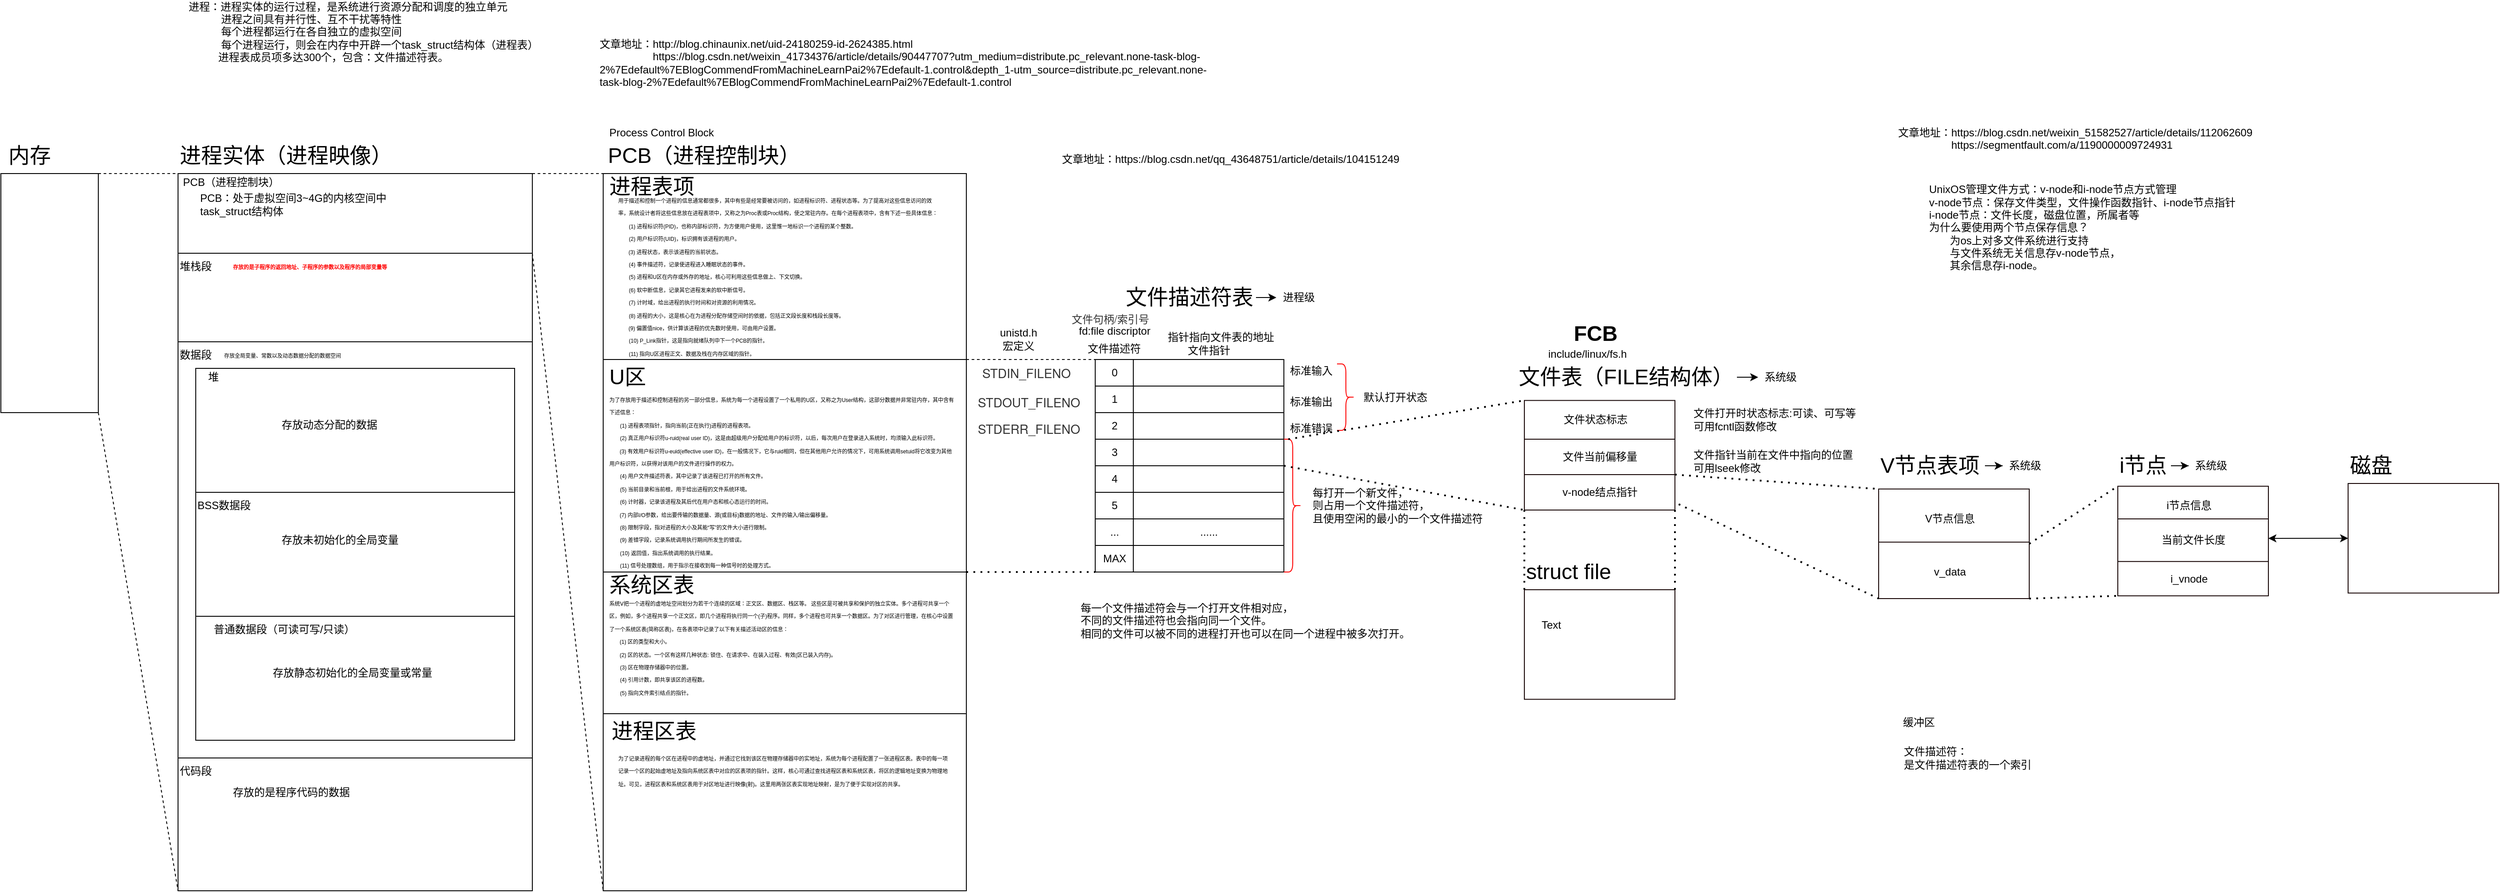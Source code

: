 <mxfile version="14.5.1" type="device"><diagram id="6Hi5mc8A0BhGTvgIIc06" name="第 1 页"><mxGraphModel dx="2029" dy="632" grid="1" gridSize="10" guides="1" tooltips="1" connect="1" arrows="1" fold="1" page="1" pageScale="1" pageWidth="827" pageHeight="1169" math="0" shadow="0"><root><mxCell id="0"/><mxCell id="1" parent="0"/><mxCell id="mOzJMRcrNYi2HUL99WzS-26" value="" style="rounded=0;whiteSpace=wrap;html=1;" parent="1" vertex="1"><mxGeometry x="300" y="400" width="410" height="620" as="geometry"/></mxCell><mxCell id="mOzJMRcrNYi2HUL99WzS-19" value="" style="rounded=0;whiteSpace=wrap;html=1;" parent="1" vertex="1"><mxGeometry x="-180" y="400" width="400" height="620" as="geometry"/></mxCell><mxCell id="mOzJMRcrNYi2HUL99WzS-48" value="" style="rounded=0;whiteSpace=wrap;html=1;" parent="1" vertex="1"><mxGeometry x="-170" y="855" width="400" as="geometry"/></mxCell><mxCell id="mOzJMRcrNYi2HUL99WzS-58" value="" style="rounded=0;whiteSpace=wrap;html=1;" parent="1" vertex="1"><mxGeometry x="-180" y="870" width="400" height="150" as="geometry"/></mxCell><mxCell id="mOzJMRcrNYi2HUL99WzS-60" value="" style="rounded=0;whiteSpace=wrap;html=1;" parent="1" vertex="1"><mxGeometry x="-160" y="430" width="360" height="140" as="geometry"/></mxCell><mxCell id="mOzJMRcrNYi2HUL99WzS-12" value="" style="rounded=0;whiteSpace=wrap;html=1;" parent="1" vertex="1"><mxGeometry x="-380" y="210" width="110" height="270" as="geometry"/></mxCell><mxCell id="mOzJMRcrNYi2HUL99WzS-1" value="" style="rounded=0;whiteSpace=wrap;html=1;" parent="1" vertex="1"><mxGeometry x="-180" y="210" width="400" height="190" as="geometry"/></mxCell><mxCell id="mOzJMRcrNYi2HUL99WzS-2" value="" style="rounded=0;whiteSpace=wrap;html=1;" parent="1" vertex="1"><mxGeometry x="-180" y="210" width="400" height="90" as="geometry"/></mxCell><mxCell id="mOzJMRcrNYi2HUL99WzS-3" value="" style="rounded=0;whiteSpace=wrap;html=1;" parent="1" vertex="1"><mxGeometry x="300" y="210" width="410" height="610" as="geometry"/></mxCell><mxCell id="mOzJMRcrNYi2HUL99WzS-4" value="" style="rounded=0;whiteSpace=wrap;html=1;" parent="1" vertex="1"><mxGeometry x="855.5" y="420" width="213" height="230" as="geometry"/></mxCell><mxCell id="mOzJMRcrNYi2HUL99WzS-5" value="进程：进程实体的运行过程，是系统进行资源分配和调度的独立单元&lt;br&gt;&amp;nbsp; &amp;nbsp; &amp;nbsp; &amp;nbsp; &amp;nbsp; &amp;nbsp;进程之间具有并行性、互不干扰等特性&lt;br&gt;&amp;nbsp; &amp;nbsp; &amp;nbsp; &amp;nbsp; &amp;nbsp; &amp;nbsp;每个进程都运行在各自独立的虚拟空间&lt;br&gt;&amp;nbsp; &amp;nbsp; &amp;nbsp; &amp;nbsp; &amp;nbsp; &amp;nbsp;每个进程运行，则会在内存中开辟一个task_struct结构体（进程表）&lt;br&gt;&amp;nbsp; &amp;nbsp; &amp;nbsp; &amp;nbsp; &amp;nbsp; 进程表成员项多达300个，包含：文件描述符表。" style="text;html=1;strokeColor=none;fillColor=none;align=left;verticalAlign=middle;whiteSpace=wrap;rounded=0;" parent="1" vertex="1"><mxGeometry x="-170" y="40" width="420" height="20" as="geometry"/></mxCell><mxCell id="mOzJMRcrNYi2HUL99WzS-149" value="" style="edgeStyle=orthogonalEdgeStyle;rounded=0;orthogonalLoop=1;jettySize=auto;html=1;" parent="1" source="mOzJMRcrNYi2HUL99WzS-7" target="mOzJMRcrNYi2HUL99WzS-146" edge="1"><mxGeometry relative="1" as="geometry"><mxPoint x="1100" y="350" as="targetPoint"/></mxGeometry></mxCell><mxCell id="mOzJMRcrNYi2HUL99WzS-7" value="&lt;font style=&quot;font-size: 24px&quot;&gt;文件描述符表&lt;/font&gt;" style="text;html=1;strokeColor=none;fillColor=none;align=center;verticalAlign=middle;whiteSpace=wrap;rounded=0;" parent="1" vertex="1"><mxGeometry x="887" y="340" width="150" height="20" as="geometry"/></mxCell><mxCell id="mOzJMRcrNYi2HUL99WzS-8" style="edgeStyle=orthogonalEdgeStyle;rounded=0;orthogonalLoop=1;jettySize=auto;html=1;exitX=0.5;exitY=1;exitDx=0;exitDy=0;" parent="1" source="mOzJMRcrNYi2HUL99WzS-2" target="mOzJMRcrNYi2HUL99WzS-2" edge="1"><mxGeometry relative="1" as="geometry"/></mxCell><mxCell id="mOzJMRcrNYi2HUL99WzS-11" value="PCB（进程控制块）" style="text;html=1;strokeColor=none;fillColor=none;align=center;verticalAlign=middle;whiteSpace=wrap;rounded=0;" parent="1" vertex="1"><mxGeometry x="-180" y="210" width="120" height="20" as="geometry"/></mxCell><mxCell id="mOzJMRcrNYi2HUL99WzS-13" value="&lt;font style=&quot;font-size: 24px&quot;&gt;内存&lt;/font&gt;" style="text;html=1;strokeColor=none;fillColor=none;align=center;verticalAlign=middle;whiteSpace=wrap;rounded=0;" parent="1" vertex="1"><mxGeometry x="-380" y="180" width="65" height="20" as="geometry"/></mxCell><mxCell id="mOzJMRcrNYi2HUL99WzS-18" value="&lt;font style=&quot;font-size: 24px&quot;&gt;进程实体（进程映像）&lt;/font&gt;" style="text;html=1;strokeColor=none;fillColor=none;align=left;verticalAlign=middle;whiteSpace=wrap;rounded=0;" parent="1" vertex="1"><mxGeometry x="-180" y="180" width="275" height="20" as="geometry"/></mxCell><mxCell id="mOzJMRcrNYi2HUL99WzS-21" value="数据段" style="text;html=1;strokeColor=none;fillColor=none;align=left;verticalAlign=middle;whiteSpace=wrap;rounded=0;" parent="1" vertex="1"><mxGeometry x="-180" y="405" width="90" height="20" as="geometry"/></mxCell><mxCell id="mOzJMRcrNYi2HUL99WzS-24" value="" style="rounded=0;whiteSpace=wrap;html=1;" parent="1" vertex="1"><mxGeometry x="300" y="210" width="410" height="210" as="geometry"/></mxCell><mxCell id="mOzJMRcrNYi2HUL99WzS-25" value="" style="rounded=0;whiteSpace=wrap;html=1;" parent="1" vertex="1"><mxGeometry x="300" y="420" width="410" height="240" as="geometry"/></mxCell><mxCell id="mOzJMRcrNYi2HUL99WzS-28" value="&lt;font style=&quot;font-size: 24px&quot;&gt;进程表项&lt;/font&gt;" style="text;html=1;strokeColor=none;fillColor=none;align=left;verticalAlign=middle;whiteSpace=wrap;rounded=0;" parent="1" vertex="1"><mxGeometry x="305" y="215" width="105" height="20" as="geometry"/></mxCell><mxCell id="mOzJMRcrNYi2HUL99WzS-29" value="&lt;font style=&quot;font-size: 24px&quot;&gt;U区&lt;/font&gt;" style="text;html=1;strokeColor=none;fillColor=none;align=left;verticalAlign=middle;whiteSpace=wrap;rounded=0;" parent="1" vertex="1"><mxGeometry x="305" y="430" width="45" height="20" as="geometry"/></mxCell><mxCell id="mOzJMRcrNYi2HUL99WzS-30" value="&lt;font style=&quot;font-size: 24px&quot;&gt;系统区表&lt;/font&gt;" style="text;html=1;strokeColor=none;fillColor=none;align=left;verticalAlign=middle;whiteSpace=wrap;rounded=0;" parent="1" vertex="1"><mxGeometry x="305" y="660" width="165" height="30" as="geometry"/></mxCell><mxCell id="mOzJMRcrNYi2HUL99WzS-31" value="&lt;font style=&quot;font-size: 24px&quot;&gt;进程区表&lt;/font&gt;" style="text;html=1;strokeColor=none;fillColor=none;align=center;verticalAlign=middle;whiteSpace=wrap;rounded=0;" parent="1" vertex="1"><mxGeometry x="300" y="830" width="115" height="20" as="geometry"/></mxCell><mxCell id="mOzJMRcrNYi2HUL99WzS-33" value="&lt;font style=&quot;font-size: 24px&quot;&gt;PCB（进程控制块）&lt;/font&gt;" style="text;html=1;strokeColor=none;fillColor=none;align=center;verticalAlign=middle;whiteSpace=wrap;rounded=0;" parent="1" vertex="1"><mxGeometry x="294" y="180" width="240" height="20" as="geometry"/></mxCell><mxCell id="mOzJMRcrNYi2HUL99WzS-37" value="" style="endArrow=none;dashed=1;html=1;exitX=1;exitY=1;exitDx=0;exitDy=0;entryX=0;entryY=1;entryDx=0;entryDy=0;" parent="1" source="mOzJMRcrNYi2HUL99WzS-2" target="mOzJMRcrNYi2HUL99WzS-26" edge="1"><mxGeometry width="50" height="50" relative="1" as="geometry"><mxPoint x="300" y="370" as="sourcePoint"/><mxPoint x="350" y="320" as="targetPoint"/></mxGeometry></mxCell><mxCell id="mOzJMRcrNYi2HUL99WzS-38" value="" style="endArrow=none;dashed=1;html=1;entryX=0;entryY=0;entryDx=0;entryDy=0;exitX=1;exitY=0;exitDx=0;exitDy=0;" parent="1" source="mOzJMRcrNYi2HUL99WzS-2" target="mOzJMRcrNYi2HUL99WzS-24" edge="1"><mxGeometry width="50" height="50" relative="1" as="geometry"><mxPoint x="260" y="240" as="sourcePoint"/><mxPoint x="310" y="470.0" as="targetPoint"/></mxGeometry></mxCell><mxCell id="mOzJMRcrNYi2HUL99WzS-39" value="" style="endArrow=none;dashed=1;html=1;exitX=1;exitY=0;exitDx=0;exitDy=0;entryX=0;entryY=0;entryDx=0;entryDy=0;" parent="1" source="mOzJMRcrNYi2HUL99WzS-12" target="mOzJMRcrNYi2HUL99WzS-2" edge="1"><mxGeometry width="50" height="50" relative="1" as="geometry"><mxPoint x="240" y="310.0" as="sourcePoint"/><mxPoint x="320" y="480.0" as="targetPoint"/></mxGeometry></mxCell><mxCell id="mOzJMRcrNYi2HUL99WzS-45" value="Process Control Block" style="text;whiteSpace=wrap;html=1;" parent="1" vertex="1"><mxGeometry x="305" y="150" width="140" height="30" as="geometry"/></mxCell><mxCell id="mOzJMRcrNYi2HUL99WzS-47" value="PCB：处于虚拟空间3~4G的内核空间中&lt;br&gt;task_struct结构体" style="text;html=1;strokeColor=none;fillColor=none;align=left;verticalAlign=middle;whiteSpace=wrap;rounded=0;" parent="1" vertex="1"><mxGeometry x="-157.5" y="235" width="230" height="20" as="geometry"/></mxCell><mxCell id="mOzJMRcrNYi2HUL99WzS-49" style="edgeStyle=orthogonalEdgeStyle;rounded=0;orthogonalLoop=1;jettySize=auto;html=1;exitX=0.5;exitY=1;exitDx=0;exitDy=0;" parent="1" edge="1"><mxGeometry relative="1" as="geometry"><mxPoint x="-95" y="315" as="sourcePoint"/><mxPoint x="-95" y="315" as="targetPoint"/></mxGeometry></mxCell><mxCell id="mOzJMRcrNYi2HUL99WzS-52" value="堆栈段" style="text;html=1;strokeColor=none;fillColor=none;align=left;verticalAlign=middle;whiteSpace=wrap;rounded=0;" parent="1" vertex="1"><mxGeometry x="-180" y="305" width="90" height="20" as="geometry"/></mxCell><mxCell id="mOzJMRcrNYi2HUL99WzS-55" value="&lt;span style=&quot;color: rgb(255 , 0 , 0) ; font-style: normal ; letter-spacing: normal ; text-indent: -24px ; text-transform: none ; word-spacing: 0px ; background-color: rgb(255 , 255 , 255) ; display: inline ; float: none&quot;&gt;&lt;font style=&quot;font-size: 6px&quot;&gt;&lt;b&gt;存放的是子程序的返回地址、子程序的参数以及程序的局部变量等&lt;/b&gt;&lt;/font&gt;&lt;/span&gt;" style="text;whiteSpace=wrap;html=1;" parent="1" vertex="1"><mxGeometry x="-120" y="300" width="280" height="30" as="geometry"/></mxCell><mxCell id="mOzJMRcrNYi2HUL99WzS-57" value="&lt;font style=&quot;font-size: 6px&quot;&gt;存放全局变量、常数以及动态数据分配的数据空间&lt;/font&gt;" style="text;whiteSpace=wrap;html=1;" parent="1" vertex="1"><mxGeometry x="-130" y="400" width="290" height="15" as="geometry"/></mxCell><mxCell id="mOzJMRcrNYi2HUL99WzS-61" value="" style="rounded=0;whiteSpace=wrap;html=1;" parent="1" vertex="1"><mxGeometry x="-160" y="570" width="360" height="140" as="geometry"/></mxCell><mxCell id="mOzJMRcrNYi2HUL99WzS-62" value="" style="rounded=0;whiteSpace=wrap;html=1;" parent="1" vertex="1"><mxGeometry x="-160" y="710" width="360" height="140" as="geometry"/></mxCell><mxCell id="mOzJMRcrNYi2HUL99WzS-63" value="普通数据段（可读可写/只读）" style="text;html=1;strokeColor=none;fillColor=none;align=center;verticalAlign=middle;whiteSpace=wrap;rounded=0;" parent="1" vertex="1"><mxGeometry x="-150" y="715" width="180" height="20" as="geometry"/></mxCell><mxCell id="mOzJMRcrNYi2HUL99WzS-64" value="堆" style="text;html=1;strokeColor=none;fillColor=none;align=center;verticalAlign=middle;whiteSpace=wrap;rounded=0;" parent="1" vertex="1"><mxGeometry x="-180" y="430" width="80" height="20" as="geometry"/></mxCell><mxCell id="mOzJMRcrNYi2HUL99WzS-66" value="BSS数据段" style="text;html=1;strokeColor=none;fillColor=none;align=left;verticalAlign=middle;whiteSpace=wrap;rounded=0;" parent="1" vertex="1"><mxGeometry x="-160" y="575" width="80" height="20" as="geometry"/></mxCell><mxCell id="mOzJMRcrNYi2HUL99WzS-72" style="edgeStyle=orthogonalEdgeStyle;rounded=0;orthogonalLoop=1;jettySize=auto;html=1;exitX=0.5;exitY=1;exitDx=0;exitDy=0;" parent="1" source="mOzJMRcrNYi2HUL99WzS-66" target="mOzJMRcrNYi2HUL99WzS-66" edge="1"><mxGeometry relative="1" as="geometry"/></mxCell><mxCell id="mOzJMRcrNYi2HUL99WzS-73" value="存放未初始化的全局变量" style="text;whiteSpace=wrap;html=1;" parent="1" vertex="1"><mxGeometry x="-65" y="610" width="160" height="30" as="geometry"/></mxCell><mxCell id="mOzJMRcrNYi2HUL99WzS-20" value="代码段" style="text;html=1;strokeColor=none;fillColor=none;align=left;verticalAlign=middle;whiteSpace=wrap;rounded=0;" parent="1" vertex="1"><mxGeometry x="-180" y="875" width="70" height="20" as="geometry"/></mxCell><mxCell id="mOzJMRcrNYi2HUL99WzS-75" value="存放动态分配的数据" style="text;whiteSpace=wrap;html=1;" parent="1" vertex="1"><mxGeometry x="-65" y="480" width="130" height="30" as="geometry"/></mxCell><mxCell id="mOzJMRcrNYi2HUL99WzS-76" value="存放静态初始化的全局变量或常量" style="text;whiteSpace=wrap;html=1;" parent="1" vertex="1"><mxGeometry x="-75" y="760" width="210" height="30" as="geometry"/></mxCell><mxCell id="mOzJMRcrNYi2HUL99WzS-77" value="存放的是程序代码的数据" style="text;whiteSpace=wrap;html=1;" parent="1" vertex="1"><mxGeometry x="-120" y="895" width="160" height="30" as="geometry"/></mxCell><mxCell id="mOzJMRcrNYi2HUL99WzS-83" value="" style="endArrow=none;dashed=1;html=1;exitX=1;exitY=1;exitDx=0;exitDy=0;entryX=0;entryY=1;entryDx=0;entryDy=0;" parent="1" source="mOzJMRcrNYi2HUL99WzS-12" target="mOzJMRcrNYi2HUL99WzS-58" edge="1"><mxGeometry width="50" height="50" relative="1" as="geometry"><mxPoint x="-260" y="240" as="sourcePoint"/><mxPoint x="-170.0" y="220" as="targetPoint"/></mxGeometry></mxCell><mxCell id="mOzJMRcrNYi2HUL99WzS-90" value="&lt;font style=&quot;font-size: 6px&quot;&gt;用于描述和控制一个进程的信息通常都很多，其中有些是经常要被访问的，如进程标识符、进程状态等。为了提高对这些信息访问的效率，系统设计者将这些信息放在进程表项中，又称之为Proc表或Proc结构，使之常驻内存。在每个进程表项中，含有下述一些具体信息：&lt;br&gt;　　(1) 进程标识符(PID)，也称内部标识符，为方便用户使用，这里惟一地标识一个进程的某个整数。&lt;br&gt;　　(2) 用户标识符(UID)，标识拥有该进程的用户。&lt;br&gt;&amp;nbsp; &amp;nbsp; &amp;nbsp; &amp;nbsp;(3) 进程状态，表示该进程的当前状态。&lt;br&gt;　　(4) 事件描述符，记录使进程进入睡眠状态的事件。&lt;br&gt;　　(5) 进程和U区在内存或外存的地址，核心可利用这些信息做上、下文切换。&lt;br&gt;　　(6) 软中断信息，记录其它进程发来的软中断信号。&lt;br&gt;　　(7) 计时域，给出进程的执行时间和对资源的利用情况。&lt;br&gt;　　(8) 进程的大小，这是核心在为进程分配存储空间时的依据，包括正文段长度和栈段长度等。&lt;br&gt;&amp;nbsp; &amp;nbsp; &amp;nbsp; &amp;nbsp;(9) 偏置值nice，供计算该进程的优先数时使用，可由用户设置。&lt;br&gt;　　(10)  P_Link指针，这是指向就绪队列中下一个PCB的指针。&lt;br&gt;　　(11) 指向U区进程正文、数据及栈在内存区域的指针。&lt;/font&gt;" style="text;whiteSpace=wrap;html=1;" parent="1" vertex="1"><mxGeometry x="315" y="225" width="365" height="190" as="geometry"/></mxCell><mxCell id="mOzJMRcrNYi2HUL99WzS-91" value="&lt;font style=&quot;font-size: 6px&quot;&gt;为了存放用于描述和控制进程的另一部分信息，系统为每一个进程设置了一个私用的U区，又称之为User结构，这部分数据并非常驻内存，其中含有下述信息：&lt;br&gt;　　(1) 进程表项指针，指向当前(正在执行)进程的进程表项。&lt;br&gt;　　(2) 真正用户标识符u-ruid(real user ID)，这是由超级用户分配给用户的标识符，以后，每次用户在登录进入系统时，均须输入此标识符。&lt;br&gt;&amp;nbsp; &amp;nbsp; &amp;nbsp; &amp;nbsp;(3) 有效用户标识符u-euid(effective user ID)，在一般情况下，它与ruid相同，但在其他用户允许的情况下，可用系统调用setuid将它改变为其他用户标识符，以获得对该用户的文件进行操作的权力。&lt;br&gt;　　(4) 用户文件描述符表，其中记录了该进程已打开的所有文件。&lt;br&gt;　　(5) 当前目录和当前根，用于给出进程的文件系统环境。&lt;br&gt;　　(6) 计时器，记录该进程及其后代在用户态和核心态运行的时间。&lt;br&gt;&amp;nbsp; &amp;nbsp; &amp;nbsp; &amp;nbsp;(7) 内部I/O参数，给出要传输的数据量、源(或目标)数据的地址、文件的输入/输出偏移量。&lt;br&gt;　　(8) 限制字段，指对进程的大小及其能“写”的文件大小进行限制。&lt;br&gt;　　(9) 差错字段，记录系统调用执行期间所发生的错误。&lt;br&gt;　　(10) 返回值，指出系统调用的执行结果。&lt;br&gt;　　(11) 信号处理数组，用于指示在接收到每一种信号时的处理方式。&lt;/font&gt;" style="text;whiteSpace=wrap;html=1;" parent="1" vertex="1"><mxGeometry x="305" y="450" width="392.5" height="210" as="geometry"/></mxCell><mxCell id="mOzJMRcrNYi2HUL99WzS-93" value="&lt;font style=&quot;font-size: 6px&quot;&gt;系统Ⅴ把一个进程的虚地址空间划分为若干个连续的区域：正文区、数据区、栈区等。 这些区是可被共享和保护的独立实体。多个进程可共享一个区，例如，多个进程共享一个正文区，即几个进程将执行同一个(子)程序。同样，多个进程也可共享一个数据区。为了对区进行管理，在核心中设置了一个系统区表(简称区表)，在各表项中记录了以下有关描述活动区的信息：&lt;br&gt;&amp;nbsp; &amp;nbsp; &amp;nbsp; &amp;nbsp;(1) 区的类型和大小。&lt;br&gt;&amp;nbsp; &amp;nbsp; &amp;nbsp; &amp;nbsp;(2) 区的状态。一个区有这样几种状态: 锁住、在请求中、在装入过程、有效(区已装入内存)。&lt;br&gt;　　(3) 区在物理存储器中的位置。&lt;br&gt;　　(4) 引用计数，即共享该区的进程数。&lt;br&gt;　　(5) 指向文件索引结点的指针。&lt;/font&gt;" style="text;whiteSpace=wrap;html=1;" parent="1" vertex="1"><mxGeometry x="305" y="680" width="395" height="120" as="geometry"/></mxCell><mxCell id="mOzJMRcrNYi2HUL99WzS-95" value="&lt;font style=&quot;font-size: 6px&quot;&gt;为了记录进程的每个区在进程中的虚地址，并通过它找到该区在物理存储器中的实地址，系统为每个进程配置了一张进程区表。表中的每一项记录一个区的起始虚地址及指向系统区表中对应的区表项的指针。这样，核心可通过查找进程区表和系统区表，将区的逻辑地址变换为物理地址。可见，进程区表和系统区表用于对区地址进行映像(射)。这里用两张区表实现地址映射，是为了便于实现对区的共享。&lt;/font&gt;" style="text;whiteSpace=wrap;html=1;" parent="1" vertex="1"><mxGeometry x="315" y="855" width="375" height="80" as="geometry"/></mxCell><mxCell id="mOzJMRcrNYi2HUL99WzS-96" value="" style="endArrow=none;dashed=1;html=1;exitX=1;exitY=0;exitDx=0;exitDy=0;entryX=0;entryY=0;entryDx=0;entryDy=0;" parent="1" source="mOzJMRcrNYi2HUL99WzS-25" target="mOzJMRcrNYi2HUL99WzS-4" edge="1"><mxGeometry width="50" height="50" relative="1" as="geometry"><mxPoint x="230" y="310" as="sourcePoint"/><mxPoint x="310" y="1030" as="targetPoint"/></mxGeometry></mxCell><UserObject label="文章地址：http://blog.chinaunix.net/uid-24180259-id-2624385.html&lt;br&gt;&amp;nbsp; &amp;nbsp; &amp;nbsp; &amp;nbsp; &amp;nbsp; &amp;nbsp; &amp;nbsp; &amp;nbsp; &amp;nbsp;&amp;nbsp;https://blog.csdn.net/weixin_41734376/article/details/90447707?utm_medium=distribute.pc_relevant.none-task-blog-2%7Edefault%7EBlogCommendFromMachineLearnPai2%7Edefault-1.control&amp;amp;depth_1-utm_source=distribute.pc_relevant.none-task-blog-2%7Edefault%7EBlogCommendFromMachineLearnPai2%7Edefault-1.control" link="http://blog.chinaunix.net/uid-24180259-id-2624385.html" id="mOzJMRcrNYi2HUL99WzS-99"><mxCell style="text;whiteSpace=wrap;html=1;" parent="1" vertex="1"><mxGeometry x="294" y="50" width="700" height="30" as="geometry"/></mxCell></UserObject><mxCell id="mOzJMRcrNYi2HUL99WzS-100" value="" style="rounded=0;whiteSpace=wrap;html=1;" parent="1" vertex="1"><mxGeometry x="898.5" y="420" width="170" height="240" as="geometry"/></mxCell><mxCell id="mOzJMRcrNYi2HUL99WzS-101" value="0" style="rounded=0;whiteSpace=wrap;html=1;" parent="1" vertex="1"><mxGeometry x="855.5" y="420" width="43" height="30" as="geometry"/></mxCell><mxCell id="mOzJMRcrNYi2HUL99WzS-102" value="1" style="rounded=0;whiteSpace=wrap;html=1;" parent="1" vertex="1"><mxGeometry x="855.5" y="450" width="43" height="30" as="geometry"/></mxCell><mxCell id="mOzJMRcrNYi2HUL99WzS-103" value="2" style="rounded=0;whiteSpace=wrap;html=1;" parent="1" vertex="1"><mxGeometry x="855.5" y="480" width="43" height="30" as="geometry"/></mxCell><mxCell id="mOzJMRcrNYi2HUL99WzS-104" value="3" style="rounded=0;whiteSpace=wrap;html=1;" parent="1" vertex="1"><mxGeometry x="855.5" y="510" width="43" height="30" as="geometry"/></mxCell><mxCell id="mOzJMRcrNYi2HUL99WzS-105" value="4" style="rounded=0;whiteSpace=wrap;html=1;" parent="1" vertex="1"><mxGeometry x="855.5" y="540" width="43" height="30" as="geometry"/></mxCell><mxCell id="mOzJMRcrNYi2HUL99WzS-106" value="5" style="rounded=0;whiteSpace=wrap;html=1;" parent="1" vertex="1"><mxGeometry x="855.5" y="570" width="43" height="30" as="geometry"/></mxCell><mxCell id="mOzJMRcrNYi2HUL99WzS-107" value="..." style="rounded=0;whiteSpace=wrap;html=1;" parent="1" vertex="1"><mxGeometry x="855.5" y="600" width="43" height="30" as="geometry"/></mxCell><mxCell id="mOzJMRcrNYi2HUL99WzS-108" value="MAX" style="rounded=0;whiteSpace=wrap;html=1;" parent="1" vertex="1"><mxGeometry x="855.5" y="630" width="43" height="30" as="geometry"/></mxCell><mxCell id="mOzJMRcrNYi2HUL99WzS-109" value="" style="rounded=0;whiteSpace=wrap;html=1;" parent="1" vertex="1"><mxGeometry x="898.5" y="420" width="170" height="30" as="geometry"/></mxCell><mxCell id="mOzJMRcrNYi2HUL99WzS-110" value="&lt;font style=&quot;font-size: 12px&quot;&gt;文件描述符&lt;/font&gt;" style="text;html=1;strokeColor=none;fillColor=none;align=center;verticalAlign=middle;whiteSpace=wrap;rounded=0;" parent="1" vertex="1"><mxGeometry x="837" y="397.5" width="80" height="20" as="geometry"/></mxCell><mxCell id="mOzJMRcrNYi2HUL99WzS-111" value="&lt;font style=&quot;font-size: 12px&quot;&gt;宏定义&lt;/font&gt;" style="text;html=1;strokeColor=none;fillColor=none;align=center;verticalAlign=middle;whiteSpace=wrap;rounded=0;" parent="1" vertex="1"><mxGeometry x="728.5" y="395" width="80" height="20" as="geometry"/></mxCell><mxCell id="mOzJMRcrNYi2HUL99WzS-112" value="" style="rounded=0;whiteSpace=wrap;html=1;" parent="1" vertex="1"><mxGeometry x="898.5" y="450" width="170" height="30" as="geometry"/></mxCell><mxCell id="mOzJMRcrNYi2HUL99WzS-113" value="" style="rounded=0;whiteSpace=wrap;html=1;" parent="1" vertex="1"><mxGeometry x="898.5" y="480" width="170" height="30" as="geometry"/></mxCell><mxCell id="mOzJMRcrNYi2HUL99WzS-114" value="" style="rounded=0;whiteSpace=wrap;html=1;" parent="1" vertex="1"><mxGeometry x="898.5" y="510" width="170" height="30" as="geometry"/></mxCell><mxCell id="mOzJMRcrNYi2HUL99WzS-115" value="" style="rounded=0;whiteSpace=wrap;html=1;" parent="1" vertex="1"><mxGeometry x="898.5" y="540" width="170" height="30" as="geometry"/></mxCell><mxCell id="mOzJMRcrNYi2HUL99WzS-116" value="" style="rounded=0;whiteSpace=wrap;html=1;" parent="1" vertex="1"><mxGeometry x="898.5" y="570" width="170" height="30" as="geometry"/></mxCell><mxCell id="mOzJMRcrNYi2HUL99WzS-117" value="......" style="rounded=0;whiteSpace=wrap;html=1;" parent="1" vertex="1"><mxGeometry x="898.5" y="600" width="170" height="30" as="geometry"/></mxCell><mxCell id="mOzJMRcrNYi2HUL99WzS-119" value="标准输入" style="text;html=1;align=center;verticalAlign=middle;resizable=0;points=[];autosize=1;" parent="1" vertex="1"><mxGeometry x="1068.5" y="422.5" width="60" height="20" as="geometry"/></mxCell><mxCell id="mOzJMRcrNYi2HUL99WzS-120" value="标准输出" style="text;html=1;align=center;verticalAlign=middle;resizable=0;points=[];autosize=1;" parent="1" vertex="1"><mxGeometry x="1068.5" y="457.5" width="60" height="20" as="geometry"/></mxCell><mxCell id="mOzJMRcrNYi2HUL99WzS-121" value="标准错误" style="text;html=1;align=center;verticalAlign=middle;resizable=0;points=[];autosize=1;" parent="1" vertex="1"><mxGeometry x="1068.5" y="487.5" width="60" height="20" as="geometry"/></mxCell><mxCell id="mOzJMRcrNYi2HUL99WzS-123" value="" style="shape=curlyBracket;whiteSpace=wrap;html=1;rounded=1;strokeColor=#FF0000;rotation=-180;size=0.5;" parent="1" vertex="1"><mxGeometry x="1068.5" y="510" width="20" height="150" as="geometry"/></mxCell><mxCell id="mOzJMRcrNYi2HUL99WzS-124" value="" style="shape=curlyBracket;whiteSpace=wrap;html=1;rounded=1;strokeColor=#FF0000;rotation=-180;size=0.5;" parent="1" vertex="1"><mxGeometry x="1128.5" y="425" width="20" height="75" as="geometry"/></mxCell><mxCell id="mOzJMRcrNYi2HUL99WzS-125" value="默认打开状态" style="text;html=1;align=center;verticalAlign=middle;resizable=0;points=[];autosize=1;" parent="1" vertex="1"><mxGeometry x="1148.5" y="452.5" width="90" height="20" as="geometry"/></mxCell><mxCell id="mOzJMRcrNYi2HUL99WzS-126" value="每打开一个新文件，&lt;br&gt;则占用一个文件描述符，&lt;br&gt;且使用空闲的最小的一个文件描述符" style="text;html=1;align=left;verticalAlign=middle;resizable=0;points=[];autosize=1;" parent="1" vertex="1"><mxGeometry x="1098.5" y="560" width="210" height="50" as="geometry"/></mxCell><mxCell id="mOzJMRcrNYi2HUL99WzS-127" value="fd:file discriptor" style="text;html=1;align=center;verticalAlign=middle;resizable=0;points=[];autosize=1;" parent="1" vertex="1"><mxGeometry x="827" y="377.5" width="100" height="20" as="geometry"/></mxCell><mxCell id="mOzJMRcrNYi2HUL99WzS-128" value="&lt;font style=&quot;font-size: 12px&quot;&gt;文件指针&lt;/font&gt;" style="text;html=1;strokeColor=none;fillColor=none;align=center;verticalAlign=middle;whiteSpace=wrap;rounded=0;" parent="1" vertex="1"><mxGeometry x="943.5" y="400" width="80" height="20" as="geometry"/></mxCell><mxCell id="mOzJMRcrNYi2HUL99WzS-129" value="&lt;span style=&quot;color: rgb(51, 51, 51); font-family: &amp;quot;helvetica neue&amp;quot;, helvetica, arial, &amp;quot;pingfang sc&amp;quot;, &amp;quot;hiragino sans gb&amp;quot;, &amp;quot;microsoft yahei&amp;quot;, &amp;quot;wenquanyi micro hei&amp;quot;, sans-serif; font-size: 14px; font-style: normal; font-weight: 400; letter-spacing: normal; text-align: center; text-indent: 28px; text-transform: none; word-spacing: 0px; background-color: rgb(255, 255, 255); display: inline; float: none;&quot;&gt;STDIN_FILENO&lt;/span&gt;" style="text;whiteSpace=wrap;html=1;" parent="1" vertex="1"><mxGeometry x="725.5" y="420" width="130" height="30" as="geometry"/></mxCell><mxCell id="mOzJMRcrNYi2HUL99WzS-130" value="&lt;span style=&quot;color: rgb(51, 51, 51); font-family: &amp;quot;helvetica neue&amp;quot;, helvetica, arial, &amp;quot;pingfang sc&amp;quot;, &amp;quot;hiragino sans gb&amp;quot;, &amp;quot;microsoft yahei&amp;quot;, &amp;quot;wenquanyi micro hei&amp;quot;, sans-serif; font-size: 14px; font-style: normal; font-weight: 400; letter-spacing: normal; text-align: center; text-indent: 28px; text-transform: none; word-spacing: 0px; background-color: rgb(255, 255, 255); display: inline; float: none;&quot;&gt;STDOUT_FILENO&lt;/span&gt;" style="text;whiteSpace=wrap;html=1;" parent="1" vertex="1"><mxGeometry x="720.5" y="452.5" width="140" height="30" as="geometry"/></mxCell><mxCell id="mOzJMRcrNYi2HUL99WzS-131" value="&lt;span style=&quot;color: rgb(51, 51, 51); font-family: &amp;quot;helvetica neue&amp;quot;, helvetica, arial, &amp;quot;pingfang sc&amp;quot;, &amp;quot;hiragino sans gb&amp;quot;, &amp;quot;microsoft yahei&amp;quot;, &amp;quot;wenquanyi micro hei&amp;quot;, sans-serif; font-size: 14px; font-style: normal; font-weight: 400; letter-spacing: normal; text-align: center; text-indent: 28px; text-transform: none; word-spacing: 0px; background-color: rgb(255, 255, 255); display: inline; float: none;&quot;&gt;STDERR_FILENO&lt;/span&gt;" style="text;whiteSpace=wrap;html=1;" parent="1" vertex="1"><mxGeometry x="720.5" y="482.5" width="140" height="30" as="geometry"/></mxCell><mxCell id="mOzJMRcrNYi2HUL99WzS-132" value="&lt;span style=&quot;color: rgb(51 , 51 , 51) ; font-family: &amp;#34;helvetica neue&amp;#34; , &amp;#34;helvetica&amp;#34; , &amp;#34;arial&amp;#34; , &amp;#34;pingfang sc&amp;#34; , &amp;#34;hiragino sans gb&amp;#34; , &amp;#34;microsoft yahei&amp;#34; , &amp;#34;wenquanyi micro hei&amp;#34; , sans-serif ; font-style: normal ; font-weight: 400 ; letter-spacing: normal ; text-indent: 28px ; text-transform: none ; word-spacing: 0px ; background-color: rgb(255 , 255 , 255) ; display: inline ; float: none&quot;&gt;&lt;font style=&quot;font-size: 12px&quot;&gt;文件句柄/索引号&lt;/font&gt;&lt;/span&gt;" style="text;whiteSpace=wrap;html=1;" parent="1" vertex="1"><mxGeometry x="827" y="360" width="103" height="30" as="geometry"/></mxCell><mxCell id="mOzJMRcrNYi2HUL99WzS-133" value="" style="rounded=0;whiteSpace=wrap;html=1;strokeColor=#120000;" parent="1" vertex="1"><mxGeometry x="1340" y="466.25" width="170" height="123.75" as="geometry"/></mxCell><mxCell id="mOzJMRcrNYi2HUL99WzS-134" value="" style="endArrow=none;dashed=1;html=1;dashPattern=1 3;strokeWidth=2;entryX=0;entryY=0;entryDx=0;entryDy=0;exitX=0.75;exitY=1;exitDx=0;exitDy=0;" parent="1" source="mOzJMRcrNYi2HUL99WzS-123" target="mOzJMRcrNYi2HUL99WzS-133" edge="1"><mxGeometry width="50" height="50" relative="1" as="geometry"><mxPoint x="1140" y="540" as="sourcePoint"/><mxPoint x="1190" y="490" as="targetPoint"/></mxGeometry></mxCell><mxCell id="mOzJMRcrNYi2HUL99WzS-136" value="" style="endArrow=none;dashed=1;html=1;dashPattern=1 3;strokeWidth=2;entryX=0;entryY=1;entryDx=0;entryDy=0;exitX=1;exitY=1;exitDx=0;exitDy=0;" parent="1" source="mOzJMRcrNYi2HUL99WzS-114" target="mOzJMRcrNYi2HUL99WzS-133" edge="1"><mxGeometry width="50" height="50" relative="1" as="geometry"><mxPoint x="1083.5" y="520" as="sourcePoint"/><mxPoint x="1340" y="522.5" as="targetPoint"/></mxGeometry></mxCell><mxCell id="mOzJMRcrNYi2HUL99WzS-148" value="" style="edgeStyle=orthogonalEdgeStyle;rounded=0;orthogonalLoop=1;jettySize=auto;html=1;" parent="1" source="mOzJMRcrNYi2HUL99WzS-137" target="mOzJMRcrNYi2HUL99WzS-147" edge="1"><mxGeometry relative="1" as="geometry"/></mxCell><mxCell id="mOzJMRcrNYi2HUL99WzS-137" value="&lt;font style=&quot;font-size: 24px&quot;&gt;文件表（FILE结构体）&lt;/font&gt;" style="text;html=1;strokeColor=none;fillColor=none;align=center;verticalAlign=middle;whiteSpace=wrap;rounded=0;" parent="1" vertex="1"><mxGeometry x="1330" y="420" width="250" height="40" as="geometry"/></mxCell><mxCell id="mOzJMRcrNYi2HUL99WzS-138" value="指针指向文件表的地址" style="text;html=1;align=center;verticalAlign=middle;resizable=0;points=[];autosize=1;" parent="1" vertex="1"><mxGeometry x="927" y="385" width="140" height="20" as="geometry"/></mxCell><UserObject label="文章地址：https://blog.csdn.net/qq_43648751/article/details/104151249" link="https://blog.csdn.net/qq_43648751/article/details/104151249" id="mOzJMRcrNYi2HUL99WzS-139"><mxCell style="text;whiteSpace=wrap;html=1;" parent="1" vertex="1"><mxGeometry x="816" y="180" width="430" height="30" as="geometry"/></mxCell></UserObject><mxCell id="mOzJMRcrNYi2HUL99WzS-140" value="" style="rounded=0;whiteSpace=wrap;html=1;strokeColor=#120000;" parent="1" vertex="1"><mxGeometry x="1340" y="510" width="170" height="40" as="geometry"/></mxCell><mxCell id="mOzJMRcrNYi2HUL99WzS-141" value="缓冲区" style="text;html=1;align=center;verticalAlign=middle;resizable=0;points=[];autosize=1;" parent="1" vertex="1"><mxGeometry x="1760" y="820" width="50" height="20" as="geometry"/></mxCell><mxCell id="mOzJMRcrNYi2HUL99WzS-142" value="&lt;div style=&quot;text-align: left&quot;&gt;&lt;span&gt;文件描述符：&lt;/span&gt;&lt;/div&gt;是文件描述符表的一个索引" style="text;html=1;align=center;verticalAlign=middle;resizable=0;points=[];autosize=1;" parent="1" vertex="1"><mxGeometry x="1760" y="855" width="160" height="30" as="geometry"/></mxCell><mxCell id="mOzJMRcrNYi2HUL99WzS-144" value="unistd.h" style="text;whiteSpace=wrap;html=1;" parent="1" vertex="1"><mxGeometry x="746" y="376" width="70" height="30" as="geometry"/></mxCell><mxCell id="mOzJMRcrNYi2HUL99WzS-145" value="每一个文件描述符会与一个打开文件相对应，&lt;br&gt;不同的文件描述符也会指向同一个文件。&lt;br&gt;相同的文件可以被不同的进程打开也可以在同一个进程中被多次打开。" style="text;whiteSpace=wrap;html=1;" parent="1" vertex="1"><mxGeometry x="837" y="686.88" width="380" height="40" as="geometry"/></mxCell><mxCell id="mOzJMRcrNYi2HUL99WzS-146" value="进程级" style="text;html=1;align=center;verticalAlign=middle;resizable=0;points=[];autosize=1;" parent="1" vertex="1"><mxGeometry x="1060" y="340" width="50" height="20" as="geometry"/></mxCell><mxCell id="mOzJMRcrNYi2HUL99WzS-147" value="系统级" style="text;html=1;align=center;verticalAlign=middle;resizable=0;points=[];autosize=1;" parent="1" vertex="1"><mxGeometry x="1604" y="430" width="50" height="20" as="geometry"/></mxCell><mxCell id="mOzJMRcrNYi2HUL99WzS-150" value="文件状态标志" style="text;html=1;align=center;verticalAlign=middle;resizable=0;points=[];autosize=1;" parent="1" vertex="1"><mxGeometry x="1375" y="477.5" width="90" height="20" as="geometry"/></mxCell><mxCell id="mOzJMRcrNYi2HUL99WzS-151" value="文件当前偏移量" style="text;html=1;align=center;verticalAlign=middle;resizable=0;points=[];autosize=1;" parent="1" vertex="1"><mxGeometry x="1375" y="520" width="100" height="20" as="geometry"/></mxCell><mxCell id="mOzJMRcrNYi2HUL99WzS-152" value="v-node结点指针" style="text;html=1;align=center;verticalAlign=middle;resizable=0;points=[];autosize=1;" parent="1" vertex="1"><mxGeometry x="1375" y="560" width="100" height="20" as="geometry"/></mxCell><mxCell id="mOzJMRcrNYi2HUL99WzS-153" value="文件打开时状态标志:可读、可写等&lt;br&gt;可用fcntl函数修改" style="text;html=1;align=left;verticalAlign=middle;resizable=0;points=[];autosize=1;" parent="1" vertex="1"><mxGeometry x="1529" y="472.5" width="200" height="30" as="geometry"/></mxCell><mxCell id="mOzJMRcrNYi2HUL99WzS-154" value="文件指针当前在文件中指向的位置&lt;br&gt;可用lseek修改" style="text;html=1;align=left;verticalAlign=middle;resizable=0;points=[];autosize=1;" parent="1" vertex="1"><mxGeometry x="1529" y="520" width="200" height="30" as="geometry"/></mxCell><mxCell id="mOzJMRcrNYi2HUL99WzS-155" value="" style="rounded=0;whiteSpace=wrap;html=1;strokeColor=#120000;" parent="1" vertex="1"><mxGeometry x="1740" y="566.25" width="170" height="123.75" as="geometry"/></mxCell><mxCell id="mOzJMRcrNYi2HUL99WzS-156" value="" style="rounded=0;whiteSpace=wrap;html=1;strokeColor=#120000;" parent="1" vertex="1"><mxGeometry x="1740" y="626.25" width="170" height="63.75" as="geometry"/></mxCell><mxCell id="mOzJMRcrNYi2HUL99WzS-157" value="" style="endArrow=none;dashed=1;html=1;dashPattern=1 3;strokeWidth=2;entryX=0;entryY=0;entryDx=0;entryDy=0;exitX=1;exitY=1;exitDx=0;exitDy=0;" parent="1" source="mOzJMRcrNYi2HUL99WzS-140" target="mOzJMRcrNYi2HUL99WzS-155" edge="1"><mxGeometry width="50" height="50" relative="1" as="geometry"><mxPoint x="1550" y="570" as="sourcePoint"/><mxPoint x="1350" y="476.25" as="targetPoint"/></mxGeometry></mxCell><mxCell id="mOzJMRcrNYi2HUL99WzS-158" value="" style="endArrow=none;dashed=1;html=1;dashPattern=1 3;strokeWidth=2;entryX=0;entryY=1;entryDx=0;entryDy=0;exitX=1.025;exitY=0.947;exitDx=0;exitDy=0;exitPerimeter=0;" parent="1" source="mOzJMRcrNYi2HUL99WzS-133" target="mOzJMRcrNYi2HUL99WzS-155" edge="1"><mxGeometry width="50" height="50" relative="1" as="geometry"><mxPoint x="1520" y="560" as="sourcePoint"/><mxPoint x="1780" y="560" as="targetPoint"/></mxGeometry></mxCell><mxCell id="mOzJMRcrNYi2HUL99WzS-175" value="" style="edgeStyle=orthogonalEdgeStyle;rounded=0;orthogonalLoop=1;jettySize=auto;html=1;" parent="1" source="mOzJMRcrNYi2HUL99WzS-159" target="mOzJMRcrNYi2HUL99WzS-174" edge="1"><mxGeometry relative="1" as="geometry"/></mxCell><mxCell id="mOzJMRcrNYi2HUL99WzS-159" value="&lt;font style=&quot;font-size: 24px&quot;&gt;V节点表项&lt;/font&gt;" style="text;html=1;strokeColor=none;fillColor=none;align=left;verticalAlign=middle;whiteSpace=wrap;rounded=0;" parent="1" vertex="1"><mxGeometry x="1740" y="520" width="120" height="40" as="geometry"/></mxCell><mxCell id="mOzJMRcrNYi2HUL99WzS-160" value="V节点信息" style="text;html=1;align=center;verticalAlign=middle;resizable=0;points=[];autosize=1;" parent="1" vertex="1"><mxGeometry x="1785" y="590" width="70" height="20" as="geometry"/></mxCell><mxCell id="mOzJMRcrNYi2HUL99WzS-161" value="v_data" style="text;html=1;align=center;verticalAlign=middle;resizable=0;points=[];autosize=1;" parent="1" vertex="1"><mxGeometry x="1795" y="650" width="50" height="20" as="geometry"/></mxCell><mxCell id="mOzJMRcrNYi2HUL99WzS-162" value="" style="rounded=0;whiteSpace=wrap;html=1;strokeColor=#120000;" parent="1" vertex="1"><mxGeometry x="2010" y="563.13" width="170" height="123.75" as="geometry"/></mxCell><mxCell id="mOzJMRcrNYi2HUL99WzS-163" value="" style="rounded=0;whiteSpace=wrap;html=1;strokeColor=#120000;" parent="1" vertex="1"><mxGeometry x="2010" y="600" width="170" height="48.13" as="geometry"/></mxCell><mxCell id="mOzJMRcrNYi2HUL99WzS-164" value="i节点信息" style="text;html=1;align=center;verticalAlign=middle;resizable=0;points=[];autosize=1;" parent="1" vertex="1"><mxGeometry x="2055" y="575" width="70" height="20" as="geometry"/></mxCell><mxCell id="mOzJMRcrNYi2HUL99WzS-165" value="当前文件长度" style="text;html=1;align=center;verticalAlign=middle;resizable=0;points=[];autosize=1;" parent="1" vertex="1"><mxGeometry x="2050" y="614.07" width="90" height="20" as="geometry"/></mxCell><mxCell id="mOzJMRcrNYi2HUL99WzS-167" value="i_vnode" style="text;html=1;align=center;verticalAlign=middle;resizable=0;points=[];autosize=1;" parent="1" vertex="1"><mxGeometry x="2060" y="658.13" width="60" height="20" as="geometry"/></mxCell><mxCell id="mOzJMRcrNYi2HUL99WzS-168" value="" style="endArrow=none;dashed=1;html=1;dashPattern=1 3;strokeWidth=2;entryX=0;entryY=0;entryDx=0;entryDy=0;exitX=1;exitY=0.5;exitDx=0;exitDy=0;" parent="1" source="mOzJMRcrNYi2HUL99WzS-155" target="mOzJMRcrNYi2HUL99WzS-162" edge="1"><mxGeometry width="50" height="50" relative="1" as="geometry"><mxPoint x="1520" y="560" as="sourcePoint"/><mxPoint x="1750" y="576.25" as="targetPoint"/></mxGeometry></mxCell><mxCell id="mOzJMRcrNYi2HUL99WzS-169" value="" style="endArrow=none;dashed=1;html=1;dashPattern=1 3;strokeWidth=2;entryX=0;entryY=1;entryDx=0;entryDy=0;exitX=1;exitY=1;exitDx=0;exitDy=0;" parent="1" source="mOzJMRcrNYi2HUL99WzS-156" target="mOzJMRcrNYi2HUL99WzS-162" edge="1"><mxGeometry width="50" height="50" relative="1" as="geometry"><mxPoint x="1530" y="570" as="sourcePoint"/><mxPoint x="1760" y="586.25" as="targetPoint"/></mxGeometry></mxCell><mxCell id="mOzJMRcrNYi2HUL99WzS-177" value="" style="edgeStyle=orthogonalEdgeStyle;rounded=0;orthogonalLoop=1;jettySize=auto;html=1;" parent="1" source="mOzJMRcrNYi2HUL99WzS-170" target="mOzJMRcrNYi2HUL99WzS-176" edge="1"><mxGeometry relative="1" as="geometry"/></mxCell><mxCell id="mOzJMRcrNYi2HUL99WzS-170" value="&lt;font style=&quot;font-size: 24px&quot;&gt;i节点&lt;/font&gt;" style="text;html=1;strokeColor=none;fillColor=none;align=left;verticalAlign=middle;whiteSpace=wrap;rounded=0;" parent="1" vertex="1"><mxGeometry x="2010" y="520" width="60" height="40" as="geometry"/></mxCell><mxCell id="mOzJMRcrNYi2HUL99WzS-171" value="UnixOS管理文件方式：v-node和i-node节点方式管理&lt;br&gt;v-node节点：保存文件类型，文件操作函数指针、i-node节点指针&lt;br&gt;i-node节点：文件长度，磁盘位置，所属者等&lt;br&gt;为什么要使用两个节点保存信息？&lt;br&gt;&amp;nbsp; &amp;nbsp; &amp;nbsp; &amp;nbsp;为os上对多文件系统进行支持&lt;br&gt;&amp;nbsp; &amp;nbsp; &amp;nbsp; &amp;nbsp;与文件系统无关信息存v-node节点，&lt;br&gt;&amp;nbsp; &amp;nbsp; &amp;nbsp; &amp;nbsp;其余信息存i-node。&lt;br&gt;" style="text;html=1;align=left;verticalAlign=middle;resizable=0;points=[];autosize=1;" parent="1" vertex="1"><mxGeometry x="1795" y="221" width="360" height="100" as="geometry"/></mxCell><UserObject label="文章地址：https://blog.csdn.net/weixin_51582527/article/details/112062609&lt;br&gt;&amp;nbsp; &amp;nbsp; &amp;nbsp; &amp;nbsp; &amp;nbsp; &amp;nbsp; &amp;nbsp; &amp;nbsp; &amp;nbsp; https://segmentfault.com/a/1190000009724931" link="https://blog.csdn.net/weixin_51582527/article/details/112062609" id="mOzJMRcrNYi2HUL99WzS-172"><mxCell style="text;whiteSpace=wrap;html=1;" parent="1" vertex="1"><mxGeometry x="1760" y="150" width="430" height="30" as="geometry"/></mxCell></UserObject><mxCell id="mOzJMRcrNYi2HUL99WzS-174" value="系统级" style="text;html=1;align=center;verticalAlign=middle;resizable=0;points=[];autosize=1;" parent="1" vertex="1"><mxGeometry x="1880" y="530" width="50" height="20" as="geometry"/></mxCell><mxCell id="mOzJMRcrNYi2HUL99WzS-176" value="系统级" style="text;html=1;align=center;verticalAlign=middle;resizable=0;points=[];autosize=1;" parent="1" vertex="1"><mxGeometry x="2090" y="530" width="50" height="20" as="geometry"/></mxCell><mxCell id="mOzJMRcrNYi2HUL99WzS-178" value="include/linux/fs.h" style="text;whiteSpace=wrap;html=1;" parent="1" vertex="1"><mxGeometry x="1365" y="400" width="110" height="30" as="geometry"/></mxCell><mxCell id="mOzJMRcrNYi2HUL99WzS-180" value="&lt;font style=&quot;font-size: 24px&quot;&gt;struct file&lt;/font&gt;" style="text;html=1;strokeColor=none;fillColor=none;align=left;verticalAlign=middle;whiteSpace=wrap;rounded=0;" parent="1" vertex="1"><mxGeometry x="1340" y="640" width="170" height="40" as="geometry"/></mxCell><mxCell id="mOzJMRcrNYi2HUL99WzS-182" value="" style="rounded=0;whiteSpace=wrap;html=1;strokeColor=#120000;" parent="1" vertex="1"><mxGeometry x="1340" y="680" width="170" height="123.75" as="geometry"/></mxCell><mxCell id="mOzJMRcrNYi2HUL99WzS-179" value="Text" style="text;html=1;align=center;verticalAlign=middle;resizable=0;points=[];autosize=1;" parent="1" vertex="1"><mxGeometry x="1350" y="710" width="40" height="20" as="geometry"/></mxCell><mxCell id="mOzJMRcrNYi2HUL99WzS-183" value="" style="endArrow=none;dashed=1;html=1;dashPattern=1 3;strokeWidth=2;entryX=0;entryY=1;entryDx=0;entryDy=0;exitX=0;exitY=0;exitDx=0;exitDy=0;" parent="1" source="mOzJMRcrNYi2HUL99WzS-182" target="mOzJMRcrNYi2HUL99WzS-133" edge="1"><mxGeometry width="50" height="50" relative="1" as="geometry"><mxPoint x="1078.5" y="550" as="sourcePoint"/><mxPoint x="1350" y="600" as="targetPoint"/></mxGeometry></mxCell><mxCell id="mOzJMRcrNYi2HUL99WzS-186" value="" style="endArrow=none;dashed=1;html=1;dashPattern=1 3;strokeWidth=2;entryX=1;entryY=1;entryDx=0;entryDy=0;exitX=1;exitY=0;exitDx=0;exitDy=0;" parent="1" source="mOzJMRcrNYi2HUL99WzS-182" target="mOzJMRcrNYi2HUL99WzS-133" edge="1"><mxGeometry width="50" height="50" relative="1" as="geometry"><mxPoint x="1340" y="756.25" as="sourcePoint"/><mxPoint x="1350" y="600" as="targetPoint"/></mxGeometry></mxCell><mxCell id="mOzJMRcrNYi2HUL99WzS-187" value="" style="rounded=0;whiteSpace=wrap;html=1;strokeColor=#120000;" parent="1" vertex="1"><mxGeometry x="2270" y="560" width="170" height="123.75" as="geometry"/></mxCell><mxCell id="mOzJMRcrNYi2HUL99WzS-188" value="" style="endArrow=classic;startArrow=classic;html=1;entryX=0;entryY=0.5;entryDx=0;entryDy=0;" parent="1" target="mOzJMRcrNYi2HUL99WzS-187" edge="1"><mxGeometry width="50" height="50" relative="1" as="geometry"><mxPoint x="2180" y="622" as="sourcePoint"/><mxPoint x="1870" y="530" as="targetPoint"/></mxGeometry></mxCell><mxCell id="mOzJMRcrNYi2HUL99WzS-191" value="" style="endArrow=none;dashed=1;html=1;dashPattern=1 3;strokeWidth=2;entryX=0;entryY=1;entryDx=0;entryDy=0;exitX=1;exitY=1;exitDx=0;exitDy=0;" parent="1" target="mOzJMRcrNYi2HUL99WzS-108" edge="1"><mxGeometry width="50" height="50" relative="1" as="geometry"><mxPoint x="710" y="660.0" as="sourcePoint"/><mxPoint x="981.5" y="710.0" as="targetPoint"/></mxGeometry></mxCell><mxCell id="mOzJMRcrNYi2HUL99WzS-192" value="&lt;font style=&quot;font-size: 24px&quot;&gt;磁盘&lt;/font&gt;" style="text;html=1;strokeColor=none;fillColor=none;align=left;verticalAlign=middle;whiteSpace=wrap;rounded=0;" parent="1" vertex="1"><mxGeometry x="2270" y="520" width="60" height="40" as="geometry"/></mxCell><mxCell id="mOzJMRcrNYi2HUL99WzS-193" value="&lt;b&gt;&lt;font style=&quot;font-size: 24px&quot;&gt;FCB&lt;/font&gt;&lt;/b&gt;" style="text;html=1;align=center;verticalAlign=middle;resizable=0;points=[];autosize=1;" parent="1" vertex="1"><mxGeometry x="1385" y="381" width="70" height="20" as="geometry"/></mxCell></root></mxGraphModel></diagram></mxfile>